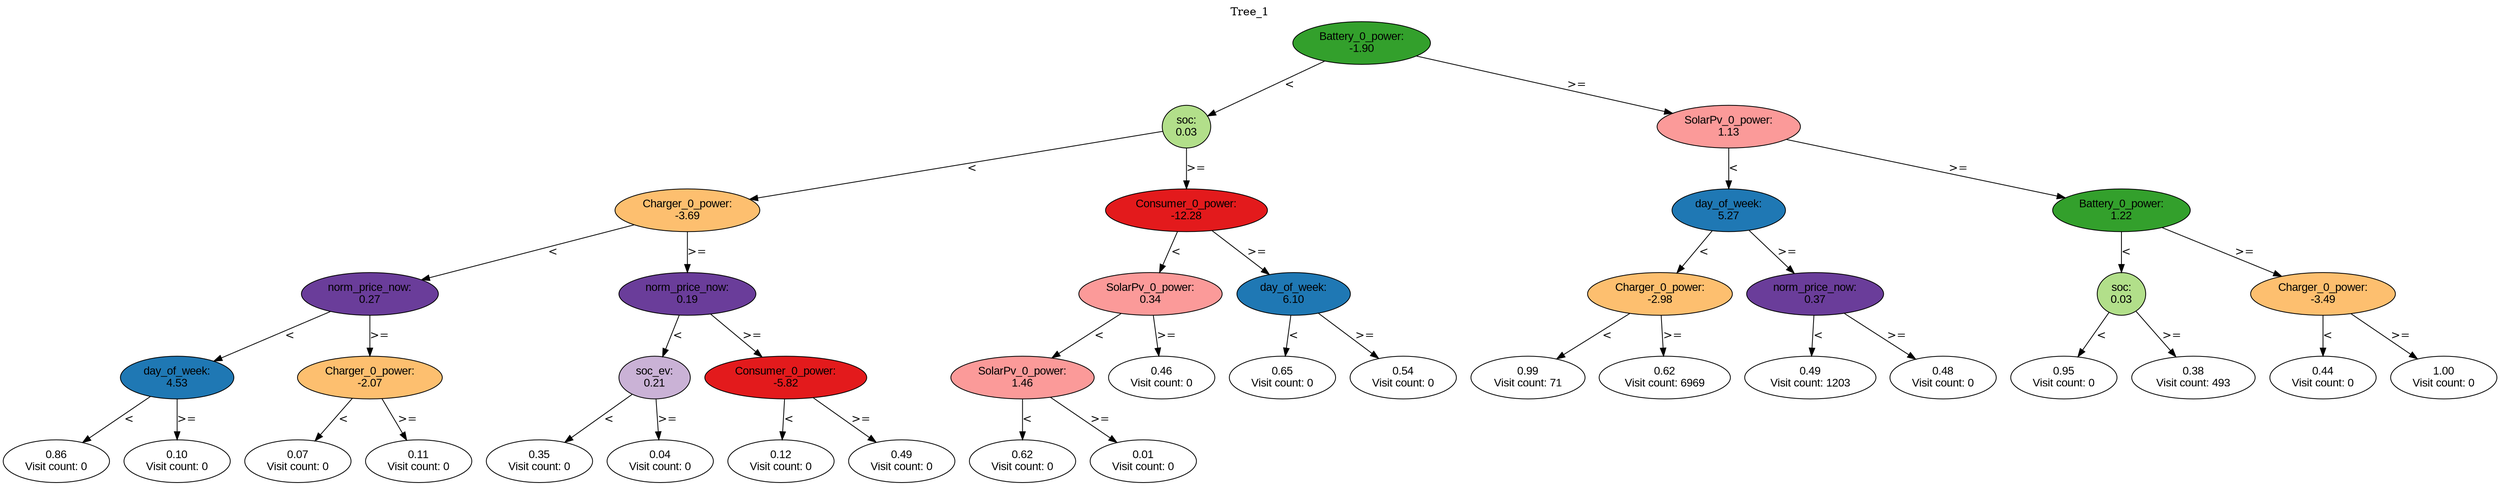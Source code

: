 digraph BST {
    node [fontname="Arial" style=filled colorscheme=paired12];
    0 [ label = "Battery_0_power:
-1.90" fillcolor=4];
    1 [ label = "soc:
0.03" fillcolor=3];
    2 [ label = "Charger_0_power:
-3.69" fillcolor=7];
    3 [ label = "norm_price_now:
0.27" fillcolor=10];
    4 [ label = "day_of_week:
4.53" fillcolor=2];
    5 [ label = "0.86
Visit count: 0" fillcolor=white];
    6 [ label = "0.10
Visit count: 0" fillcolor=white];
    7 [ label = "Charger_0_power:
-2.07" fillcolor=7];
    8 [ label = "0.07
Visit count: 0" fillcolor=white];
    9 [ label = "0.11
Visit count: 0" fillcolor=white];
    10 [ label = "norm_price_now:
0.19" fillcolor=10];
    11 [ label = "soc_ev:
0.21" fillcolor=9];
    12 [ label = "0.35
Visit count: 0" fillcolor=white];
    13 [ label = "0.04
Visit count: 0" fillcolor=white];
    14 [ label = "Consumer_0_power:
-5.82" fillcolor=6];
    15 [ label = "0.12
Visit count: 0" fillcolor=white];
    16 [ label = "0.49
Visit count: 0" fillcolor=white];
    17 [ label = "Consumer_0_power:
-12.28" fillcolor=6];
    18 [ label = "SolarPv_0_power:
0.34" fillcolor=5];
    19 [ label = "SolarPv_0_power:
1.46" fillcolor=5];
    20 [ label = "0.62
Visit count: 0" fillcolor=white];
    21 [ label = "0.01
Visit count: 0" fillcolor=white];
    22 [ label = "0.46
Visit count: 0" fillcolor=white];
    23 [ label = "day_of_week:
6.10" fillcolor=2];
    24 [ label = "0.65
Visit count: 0" fillcolor=white];
    25 [ label = "0.54
Visit count: 0" fillcolor=white];
    26 [ label = "SolarPv_0_power:
1.13" fillcolor=5];
    27 [ label = "day_of_week:
5.27" fillcolor=2];
    28 [ label = "Charger_0_power:
-2.98" fillcolor=7];
    29 [ label = "0.99
Visit count: 71" fillcolor=white];
    30 [ label = "0.62
Visit count: 6969" fillcolor=white];
    31 [ label = "norm_price_now:
0.37" fillcolor=10];
    32 [ label = "0.49
Visit count: 1203" fillcolor=white];
    33 [ label = "0.48
Visit count: 0" fillcolor=white];
    34 [ label = "Battery_0_power:
1.22" fillcolor=4];
    35 [ label = "soc:
0.03" fillcolor=3];
    36 [ label = "0.95
Visit count: 0" fillcolor=white];
    37 [ label = "0.38
Visit count: 493" fillcolor=white];
    38 [ label = "Charger_0_power:
-3.49" fillcolor=7];
    39 [ label = "0.44
Visit count: 0" fillcolor=white];
    40 [ label = "1.00
Visit count: 0" fillcolor=white];

    0  -> 1[ label = "<"];
    0  -> 26[ label = ">="];
    1  -> 2[ label = "<"];
    1  -> 17[ label = ">="];
    2  -> 3[ label = "<"];
    2  -> 10[ label = ">="];
    3  -> 4[ label = "<"];
    3  -> 7[ label = ">="];
    4  -> 5[ label = "<"];
    4  -> 6[ label = ">="];
    7  -> 8[ label = "<"];
    7  -> 9[ label = ">="];
    10  -> 11[ label = "<"];
    10  -> 14[ label = ">="];
    11  -> 12[ label = "<"];
    11  -> 13[ label = ">="];
    14  -> 15[ label = "<"];
    14  -> 16[ label = ">="];
    17  -> 18[ label = "<"];
    17  -> 23[ label = ">="];
    18  -> 19[ label = "<"];
    18  -> 22[ label = ">="];
    19  -> 20[ label = "<"];
    19  -> 21[ label = ">="];
    23  -> 24[ label = "<"];
    23  -> 25[ label = ">="];
    26  -> 27[ label = "<"];
    26  -> 34[ label = ">="];
    27  -> 28[ label = "<"];
    27  -> 31[ label = ">="];
    28  -> 29[ label = "<"];
    28  -> 30[ label = ">="];
    31  -> 32[ label = "<"];
    31  -> 33[ label = ">="];
    34  -> 35[ label = "<"];
    34  -> 38[ label = ">="];
    35  -> 36[ label = "<"];
    35  -> 37[ label = ">="];
    38  -> 39[ label = "<"];
    38  -> 40[ label = ">="];

    labelloc="t";
    label="Tree_1";
}